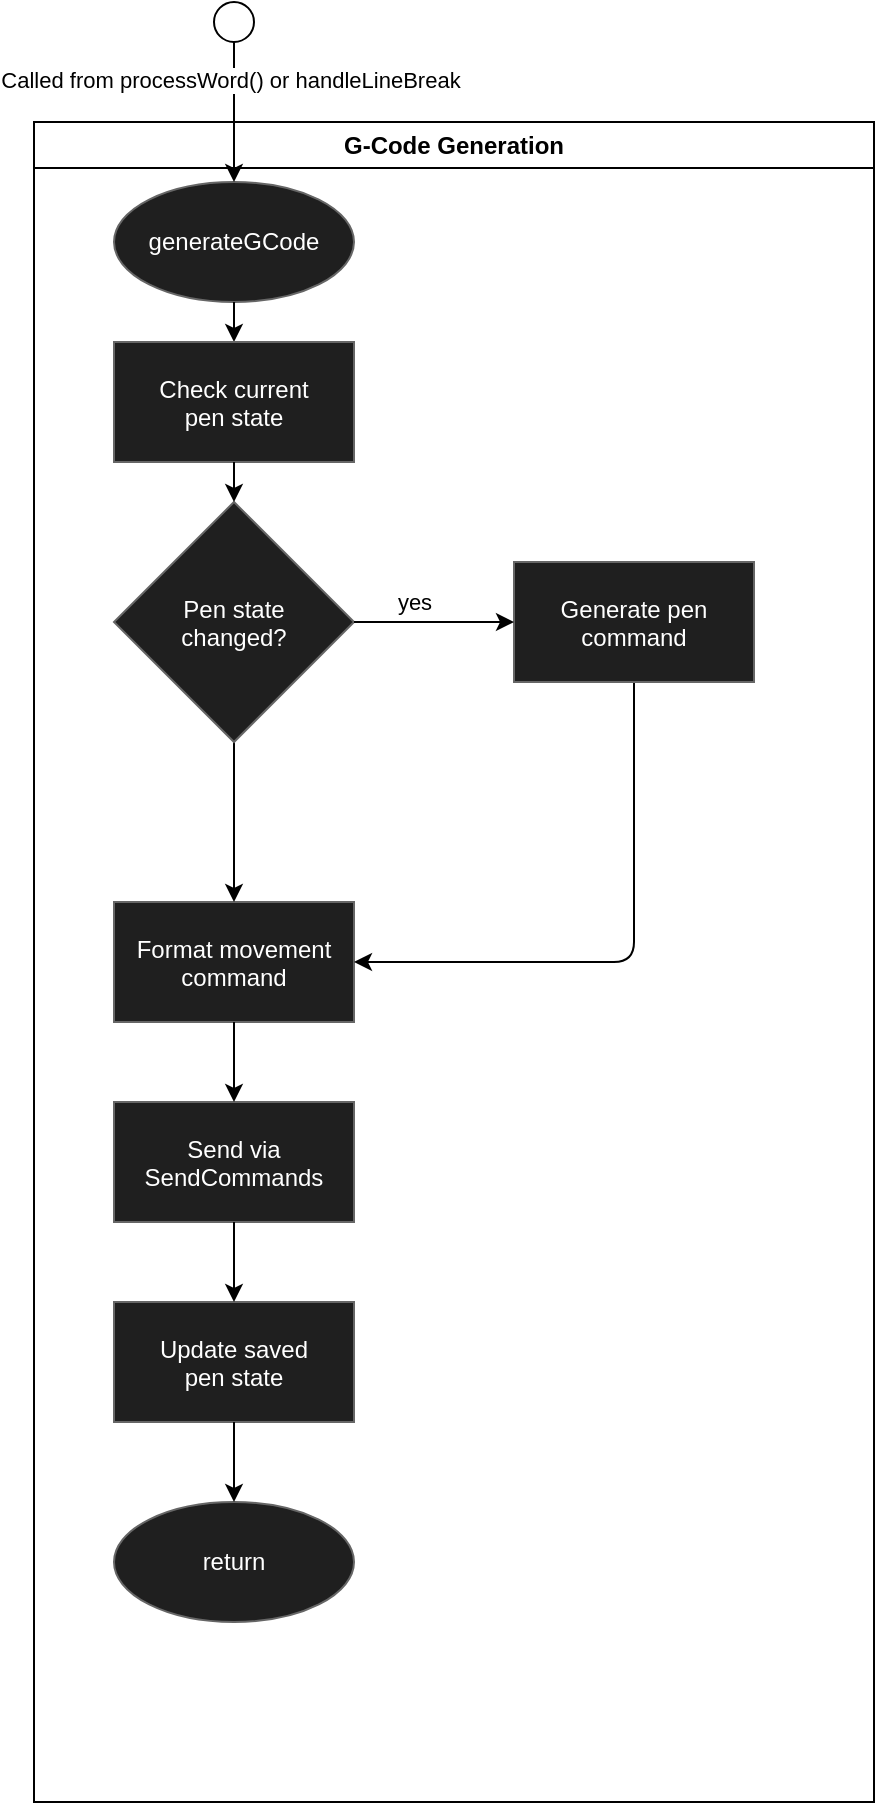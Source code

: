 <mxfile version="24.7.17">
  <diagram id="generateGCode" name="generateGCode">
    <mxGraphModel dx="774" dy="950" grid="1" gridSize="10" guides="1" tooltips="1" connect="1" arrows="1" fold="1" page="1" pageScale="1" pageWidth="827" pageHeight="1169" math="0" shadow="0">
      <root>
        <mxCell id="0" />
        <mxCell id="1" parent="0" />
        <mxCell id="2" value="generateGCode" style="ellipse;whiteSpace=wrap;html=1;fillColor=#1f1f1f;strokeColor=#666666;fontColor=#FFFFFF;" parent="1" vertex="1">
          <mxGeometry x="190" y="110" width="120" height="60" as="geometry" />
        </mxCell>
        <mxCell id="6" value="Format movement&#xa;command" style="rounded=0;fillColor=#1f1f1f;strokeColor=#666666;fontColor=#FFFFFF;" parent="1" vertex="1">
          <mxGeometry x="190" y="470" width="120" height="60" as="geometry" />
        </mxCell>
        <mxCell id="7" value="Send via&#xa;SendCommands" style="rounded=0;fillColor=#1f1f1f;strokeColor=#666666;fontColor=#FFFFFF;" parent="1" vertex="1">
          <mxGeometry x="190" y="570" width="120" height="60" as="geometry" />
        </mxCell>
        <mxCell id="8" value="Update saved&#xa;pen state" style="rounded=0;fillColor=#1f1f1f;strokeColor=#666666;fontColor=#FFFFFF;" parent="1" vertex="1">
          <mxGeometry x="190" y="670" width="120" height="60" as="geometry" />
        </mxCell>
        <mxCell id="9" value="return" style="ellipse;whiteSpace=wrap;html=1;fillColor=#1f1f1f;strokeColor=#666666;fontColor=#FFFFFF;" parent="1" vertex="1">
          <mxGeometry x="190" y="770" width="120" height="60" as="geometry" />
        </mxCell>
        <mxCell id="10" value="" style="endArrow=classic;html=1;exitX=0.5;exitY=1;entryX=0.5;entryY=0;fontColor=#FFFFFF;" parent="1" source="2" target="3" edge="1">
          <mxGeometry width="50" height="50" relative="1" as="geometry" />
        </mxCell>
        <mxCell id="13" value="" style="endArrow=classic;html=1;exitX=0.5;exitY=1;entryX=1;entryY=0.5;fontColor=#FFFFFF;" parent="1" source="5" target="6" edge="1">
          <mxGeometry width="50" height="50" relative="1" as="geometry">
            <Array as="points">
              <mxPoint x="450" y="500" />
            </Array>
          </mxGeometry>
        </mxCell>
        <mxCell id="14" value="" style="endArrow=classic;html=1;exitX=0.5;exitY=1;entryX=0.5;entryY=0;fontColor=#FFFFFF;" parent="1" source="4" target="6" edge="1">
          <mxGeometry width="50" height="50" relative="1" as="geometry" />
        </mxCell>
        <mxCell id="15" value="" style="endArrow=classic;html=1;exitX=0.5;exitY=1;entryX=0.5;entryY=0;fontColor=#FFFFFF;" parent="1" source="6" target="7" edge="1">
          <mxGeometry width="50" height="50" relative="1" as="geometry" />
        </mxCell>
        <mxCell id="16" value="" style="endArrow=classic;html=1;exitX=0.5;exitY=1;entryX=0.5;entryY=0;fontColor=#FFFFFF;" parent="1" source="7" target="8" edge="1">
          <mxGeometry width="50" height="50" relative="1" as="geometry" />
        </mxCell>
        <mxCell id="17" value="" style="endArrow=classic;html=1;exitX=0.5;exitY=1;entryX=0.5;entryY=0;fontColor=#FFFFFF;" parent="1" source="8" target="9" edge="1">
          <mxGeometry width="50" height="50" relative="1" as="geometry" />
        </mxCell>
        <mxCell id="glJF5rxXTOXmq-v8HOmX-19" value="G-Code Generation" style="swimlane;whiteSpace=wrap;html=1;" vertex="1" parent="1">
          <mxGeometry x="150" y="80" width="420" height="840" as="geometry" />
        </mxCell>
        <mxCell id="3" value="Check current&#xa;pen state" style="rounded=0;fillColor=#1f1f1f;strokeColor=#666666;fontColor=#FFFFFF;" parent="glJF5rxXTOXmq-v8HOmX-19" vertex="1">
          <mxGeometry x="40" y="110" width="120" height="60" as="geometry" />
        </mxCell>
        <mxCell id="4" value="Pen state&#xa;changed?" style="rhombus;fillColor=#1f1f1f;strokeColor=#666666;fontColor=#FFFFFF;" parent="glJF5rxXTOXmq-v8HOmX-19" vertex="1">
          <mxGeometry x="40" y="190" width="120" height="120" as="geometry" />
        </mxCell>
        <mxCell id="11" value="" style="endArrow=classic;html=1;exitX=0.5;exitY=1;entryX=0.5;entryY=0;fontColor=#FFFFFF;" parent="glJF5rxXTOXmq-v8HOmX-19" source="3" target="4" edge="1">
          <mxGeometry width="50" height="50" relative="1" as="geometry" />
        </mxCell>
        <mxCell id="5" value="Generate pen&#xa;command" style="rounded=0;fillColor=#1f1f1f;strokeColor=#666666;fontColor=#FFFFFF;" parent="glJF5rxXTOXmq-v8HOmX-19" vertex="1">
          <mxGeometry x="240" y="220" width="120" height="60" as="geometry" />
        </mxCell>
        <mxCell id="12" value="" style="endArrow=classic;html=1;exitX=1;exitY=0.5;entryX=0;entryY=0.5;fontColor=#FFFFFF;" parent="glJF5rxXTOXmq-v8HOmX-19" source="4" target="5" edge="1">
          <mxGeometry width="50" height="50" relative="1" as="geometry" />
        </mxCell>
        <mxCell id="glJF5rxXTOXmq-v8HOmX-28" value="yes" style="edgeLabel;html=1;align=center;verticalAlign=middle;resizable=0;points=[];" vertex="1" connectable="0" parent="12">
          <mxGeometry x="-0.156" y="-1" relative="1" as="geometry">
            <mxPoint x="-4" y="-11" as="offset" />
          </mxGeometry>
        </mxCell>
        <mxCell id="19" value="no" style="text;html=1;align=center;verticalAlign=middle;resizable=0;points=[];fontColor=#FFFFFF;" parent="glJF5rxXTOXmq-v8HOmX-19" vertex="1">
          <mxGeometry x="90" y="330" width="40" height="20" as="geometry" />
        </mxCell>
        <mxCell id="glJF5rxXTOXmq-v8HOmX-21" style="edgeStyle=orthogonalEdgeStyle;rounded=0;orthogonalLoop=1;jettySize=auto;html=1;exitX=0.5;exitY=1;exitDx=0;exitDy=0;" edge="1" parent="1" source="glJF5rxXTOXmq-v8HOmX-20" target="2">
          <mxGeometry relative="1" as="geometry" />
        </mxCell>
        <mxCell id="glJF5rxXTOXmq-v8HOmX-22" value="Called from processWord() or handleLineBreak" style="edgeLabel;html=1;align=center;verticalAlign=middle;resizable=0;points=[];" vertex="1" connectable="0" parent="glJF5rxXTOXmq-v8HOmX-21">
          <mxGeometry x="-0.476" y="-2" relative="1" as="geometry">
            <mxPoint as="offset" />
          </mxGeometry>
        </mxCell>
        <mxCell id="glJF5rxXTOXmq-v8HOmX-20" value="" style="ellipse;whiteSpace=wrap;html=1;" vertex="1" parent="1">
          <mxGeometry x="240" y="20" width="20" height="20" as="geometry" />
        </mxCell>
      </root>
    </mxGraphModel>
  </diagram>
</mxfile>
